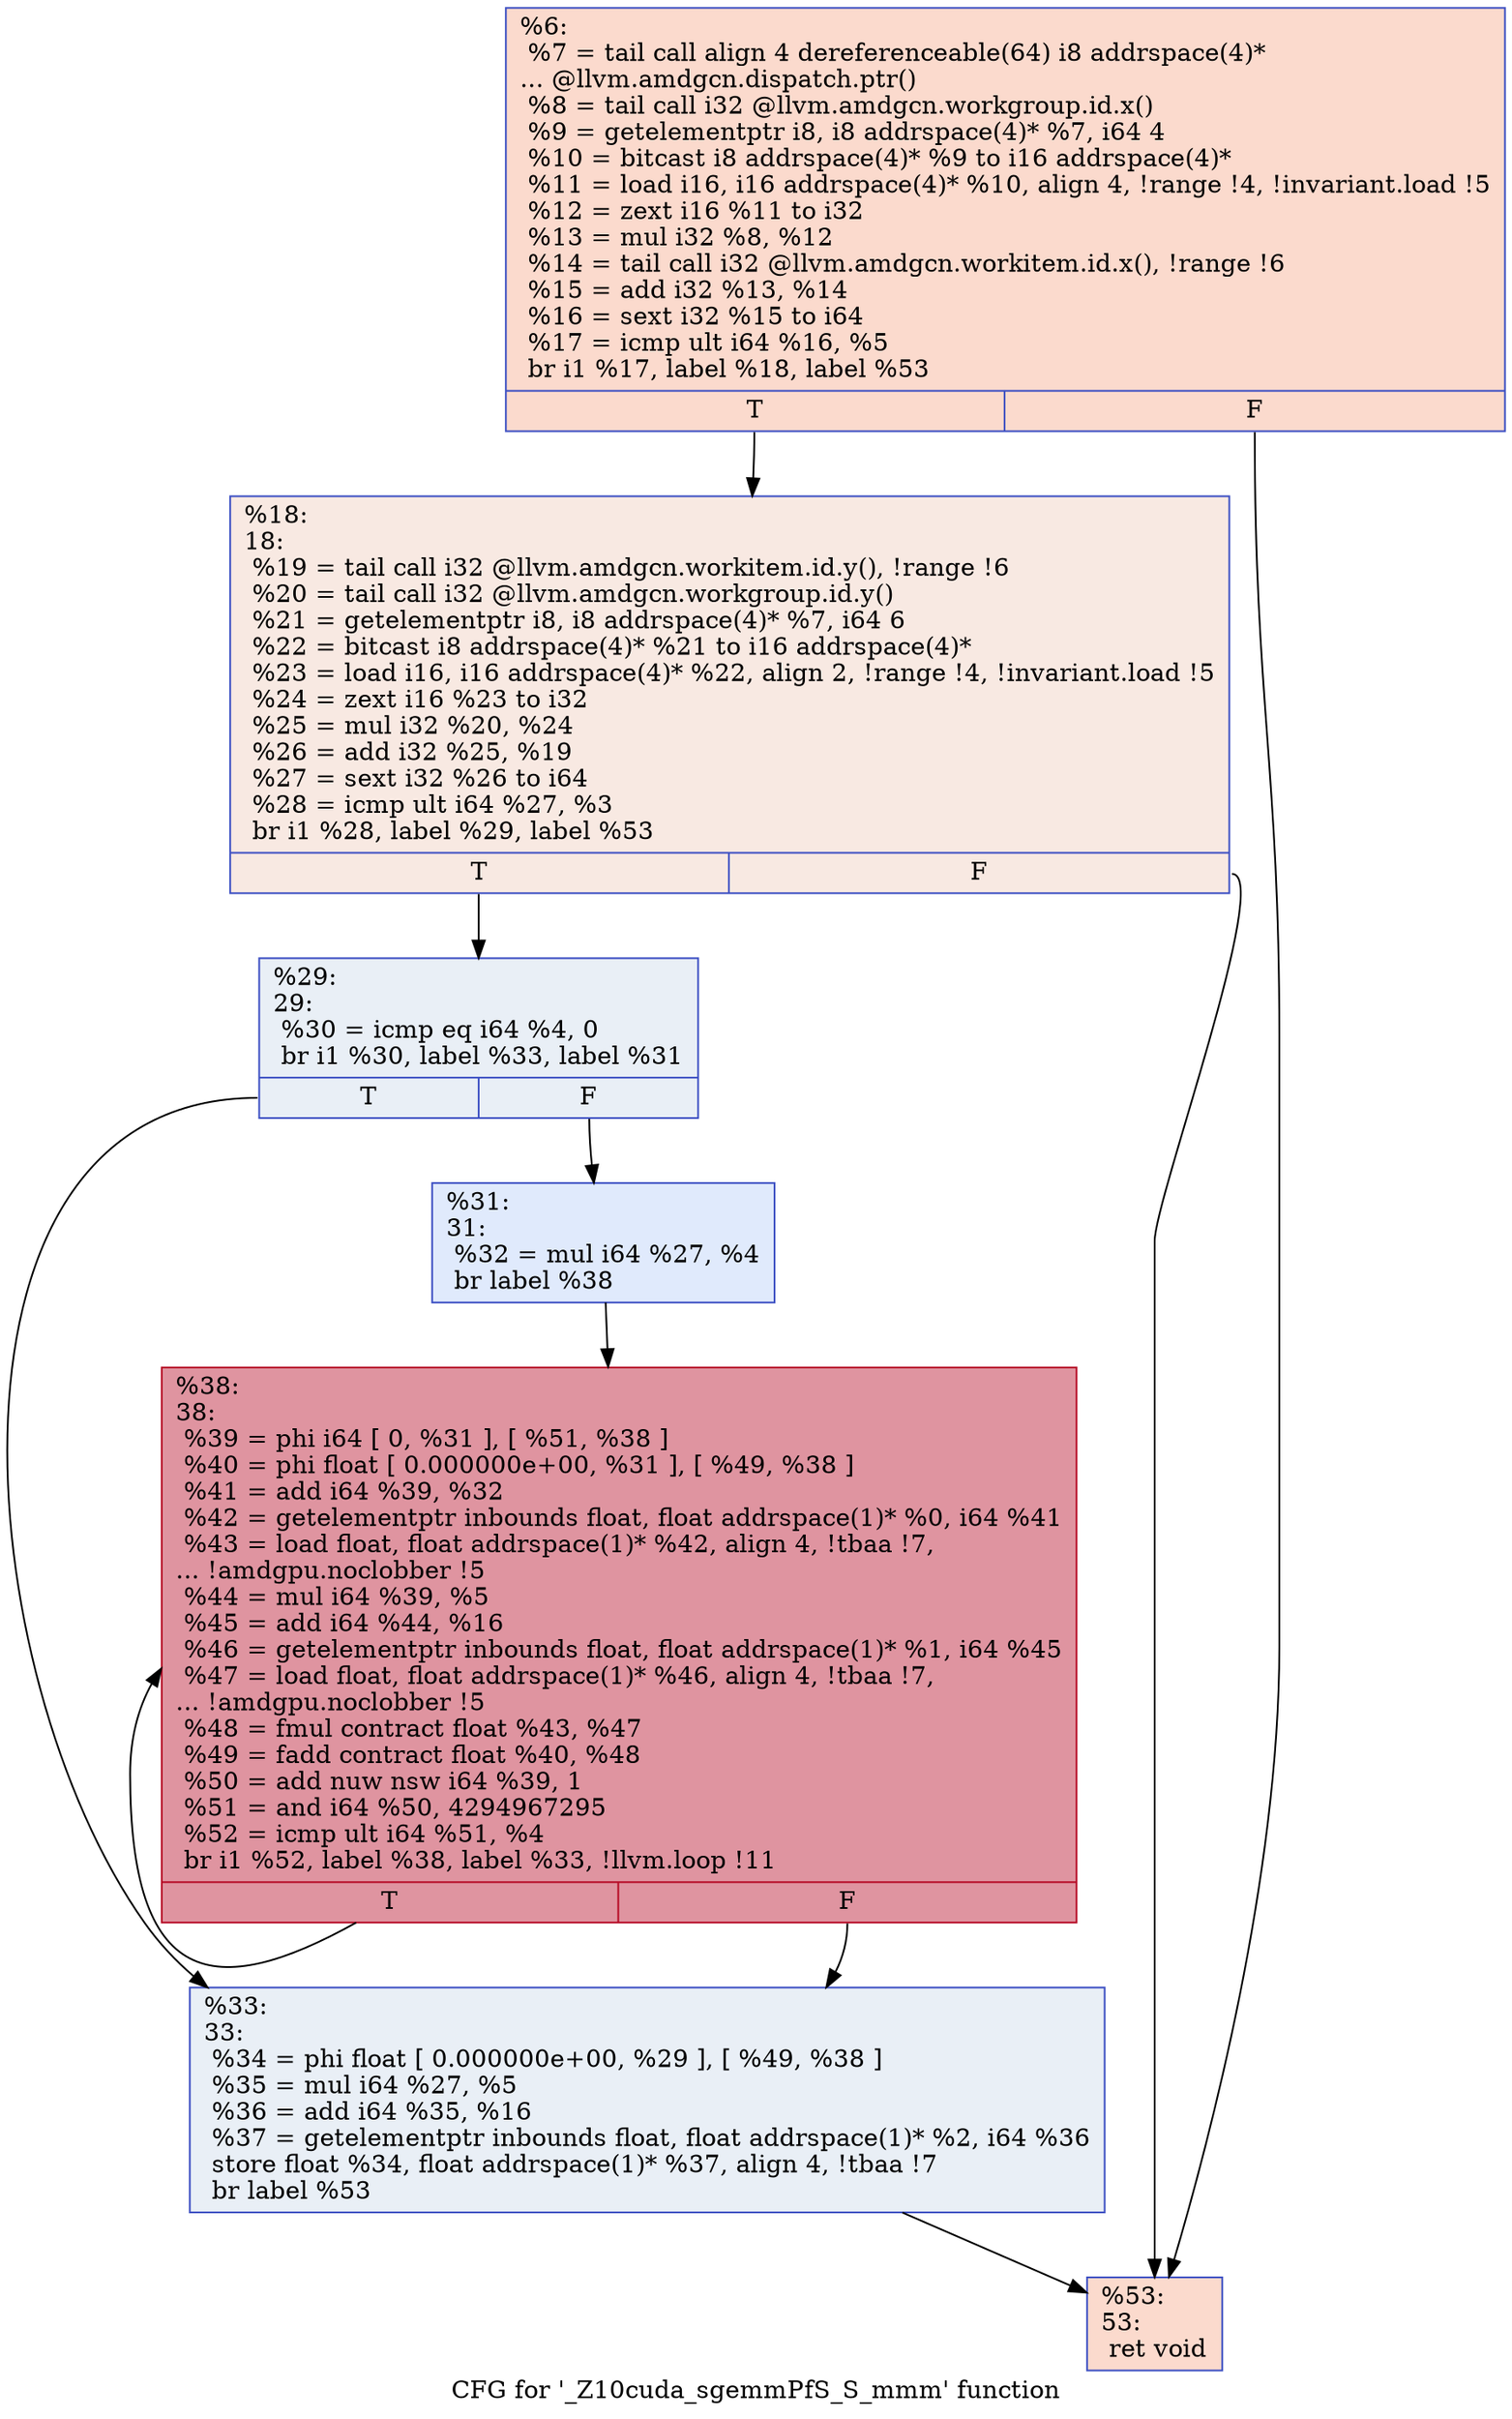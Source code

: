 digraph "CFG for '_Z10cuda_sgemmPfS_S_mmm' function" {
	label="CFG for '_Z10cuda_sgemmPfS_S_mmm' function";

	Node0x4bd07f0 [shape=record,color="#3d50c3ff", style=filled, fillcolor="#f7ac8e70",label="{%6:\l  %7 = tail call align 4 dereferenceable(64) i8 addrspace(4)*\l... @llvm.amdgcn.dispatch.ptr()\l  %8 = tail call i32 @llvm.amdgcn.workgroup.id.x()\l  %9 = getelementptr i8, i8 addrspace(4)* %7, i64 4\l  %10 = bitcast i8 addrspace(4)* %9 to i16 addrspace(4)*\l  %11 = load i16, i16 addrspace(4)* %10, align 4, !range !4, !invariant.load !5\l  %12 = zext i16 %11 to i32\l  %13 = mul i32 %8, %12\l  %14 = tail call i32 @llvm.amdgcn.workitem.id.x(), !range !6\l  %15 = add i32 %13, %14\l  %16 = sext i32 %15 to i64\l  %17 = icmp ult i64 %16, %5\l  br i1 %17, label %18, label %53\l|{<s0>T|<s1>F}}"];
	Node0x4bd07f0:s0 -> Node0x4bd27b0;
	Node0x4bd07f0:s1 -> Node0x4bd2840;
	Node0x4bd27b0 [shape=record,color="#3d50c3ff", style=filled, fillcolor="#efcebd70",label="{%18:\l18:                                               \l  %19 = tail call i32 @llvm.amdgcn.workitem.id.y(), !range !6\l  %20 = tail call i32 @llvm.amdgcn.workgroup.id.y()\l  %21 = getelementptr i8, i8 addrspace(4)* %7, i64 6\l  %22 = bitcast i8 addrspace(4)* %21 to i16 addrspace(4)*\l  %23 = load i16, i16 addrspace(4)* %22, align 2, !range !4, !invariant.load !5\l  %24 = zext i16 %23 to i32\l  %25 = mul i32 %20, %24\l  %26 = add i32 %25, %19\l  %27 = sext i32 %26 to i64\l  %28 = icmp ult i64 %27, %3\l  br i1 %28, label %29, label %53\l|{<s0>T|<s1>F}}"];
	Node0x4bd27b0:s0 -> Node0x4bd4410;
	Node0x4bd27b0:s1 -> Node0x4bd2840;
	Node0x4bd4410 [shape=record,color="#3d50c3ff", style=filled, fillcolor="#cedaeb70",label="{%29:\l29:                                               \l  %30 = icmp eq i64 %4, 0\l  br i1 %30, label %33, label %31\l|{<s0>T|<s1>F}}"];
	Node0x4bd4410:s0 -> Node0x4bd45e0;
	Node0x4bd4410:s1 -> Node0x4bd4630;
	Node0x4bd4630 [shape=record,color="#3d50c3ff", style=filled, fillcolor="#b9d0f970",label="{%31:\l31:                                               \l  %32 = mul i64 %27, %4\l  br label %38\l}"];
	Node0x4bd4630 -> Node0x4bd26a0;
	Node0x4bd45e0 [shape=record,color="#3d50c3ff", style=filled, fillcolor="#cedaeb70",label="{%33:\l33:                                               \l  %34 = phi float [ 0.000000e+00, %29 ], [ %49, %38 ]\l  %35 = mul i64 %27, %5\l  %36 = add i64 %35, %16\l  %37 = getelementptr inbounds float, float addrspace(1)* %2, i64 %36\l  store float %34, float addrspace(1)* %37, align 4, !tbaa !7\l  br label %53\l}"];
	Node0x4bd45e0 -> Node0x4bd2840;
	Node0x4bd26a0 [shape=record,color="#b70d28ff", style=filled, fillcolor="#b70d2870",label="{%38:\l38:                                               \l  %39 = phi i64 [ 0, %31 ], [ %51, %38 ]\l  %40 = phi float [ 0.000000e+00, %31 ], [ %49, %38 ]\l  %41 = add i64 %39, %32\l  %42 = getelementptr inbounds float, float addrspace(1)* %0, i64 %41\l  %43 = load float, float addrspace(1)* %42, align 4, !tbaa !7,\l... !amdgpu.noclobber !5\l  %44 = mul i64 %39, %5\l  %45 = add i64 %44, %16\l  %46 = getelementptr inbounds float, float addrspace(1)* %1, i64 %45\l  %47 = load float, float addrspace(1)* %46, align 4, !tbaa !7,\l... !amdgpu.noclobber !5\l  %48 = fmul contract float %43, %47\l  %49 = fadd contract float %40, %48\l  %50 = add nuw nsw i64 %39, 1\l  %51 = and i64 %50, 4294967295\l  %52 = icmp ult i64 %51, %4\l  br i1 %52, label %38, label %33, !llvm.loop !11\l|{<s0>T|<s1>F}}"];
	Node0x4bd26a0:s0 -> Node0x4bd26a0;
	Node0x4bd26a0:s1 -> Node0x4bd45e0;
	Node0x4bd2840 [shape=record,color="#3d50c3ff", style=filled, fillcolor="#f7ac8e70",label="{%53:\l53:                                               \l  ret void\l}"];
}
